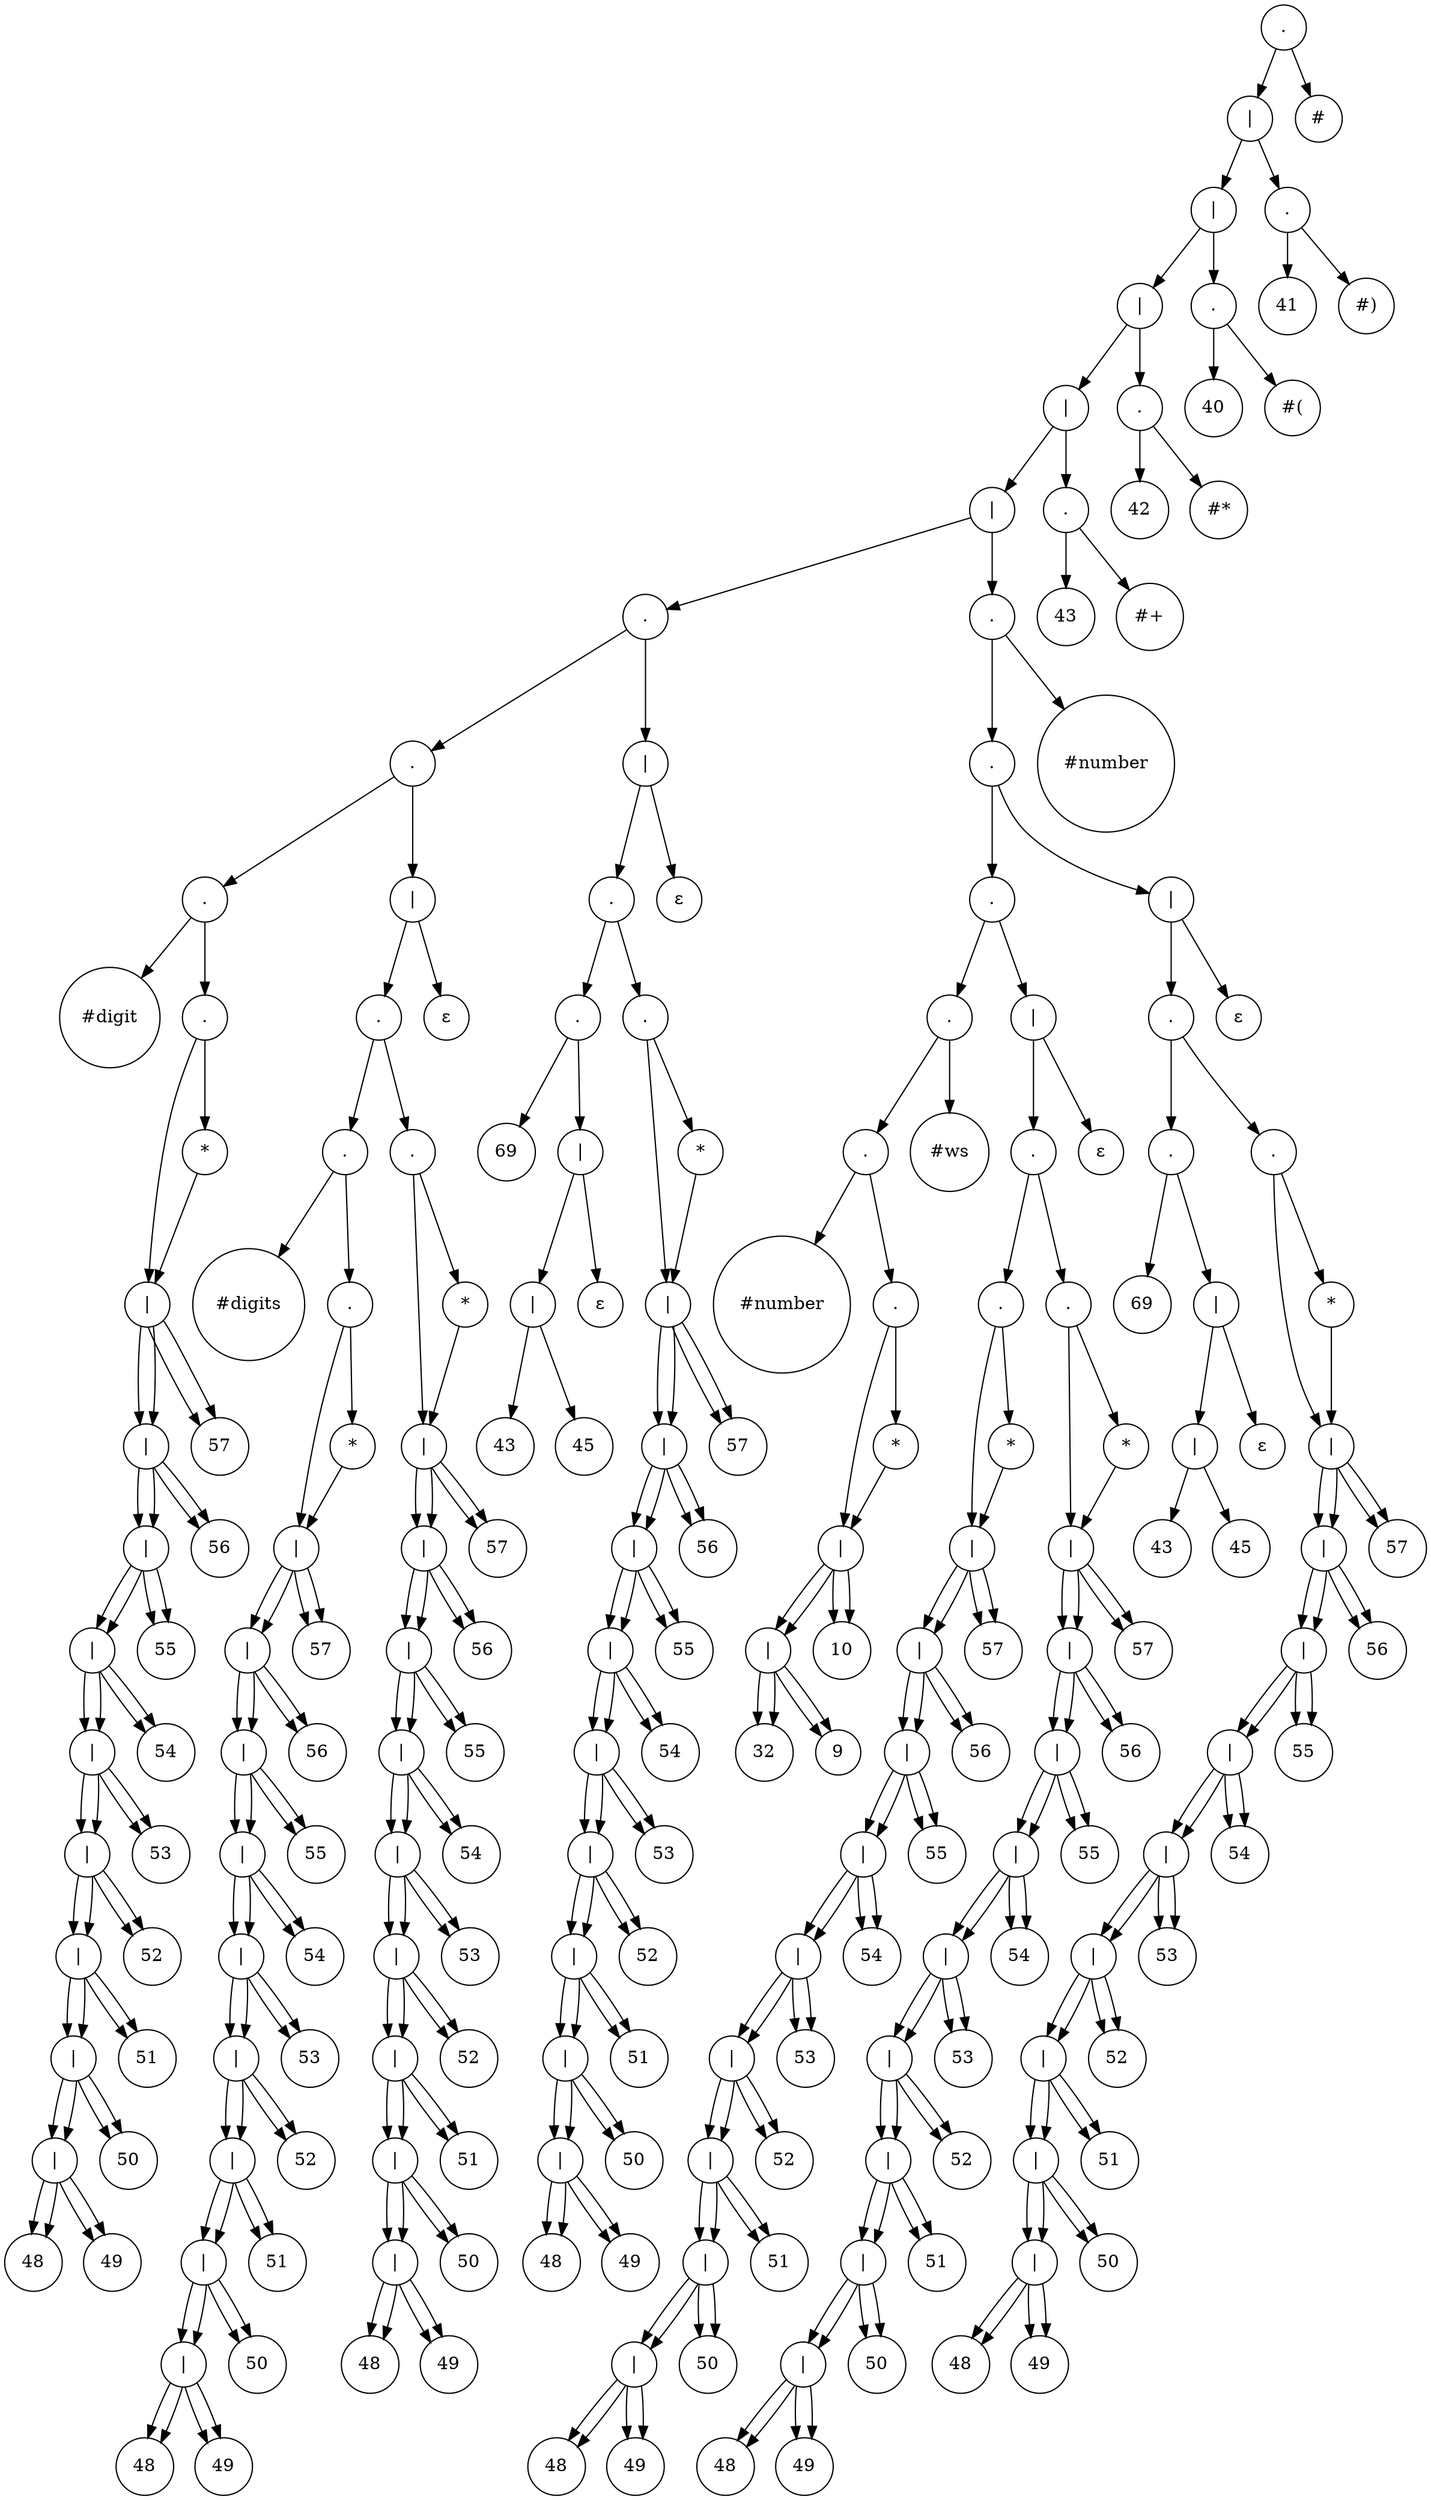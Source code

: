 // resultado
digraph "results/treeDFADirect" {
	graph [rankdir=TB]
	1639570803344 [label="." shape=circle]
	1639570803440 [label="|" shape=circle]
	1639570803632 [label="|" shape=circle]
	1639570803824 [label="|" shape=circle]
	1639570804016 [label="|" shape=circle]
	1639570804208 [label="|" shape=circle]
	1639570808624 [label="." shape=circle]
	1639570810160 [label="." shape=circle]
	1639570812464 [label="." shape=circle]
	1639570816352 [label="#digit" shape=circle]
	1639570812464 -> 1639570816352
	1639570812560 [label="." shape=circle]
	1639570812608 [label="|" shape=circle]
	1639570812704 [label="|" shape=circle]
	1639570812800 [label="|" shape=circle]
	1639570816976 [label="|" shape=circle]
	1639570816880 [label="|" shape=circle]
	1639570816784 [label="|" shape=circle]
	1639570816688 [label="|" shape=circle]
	1639570816592 [label="|" shape=circle]
	1639570816496 [label="|" shape=circle]
	1639570816400 [label=48 shape=circle]
	1639570816496 -> 1639570816400
	1639570816448 [label=49 shape=circle]
	1639570816496 -> 1639570816448
	1639570816592 -> 1639570816496
	1639570816544 [label=50 shape=circle]
	1639570816592 -> 1639570816544
	1639570816688 -> 1639570816592
	1639570816640 [label=51 shape=circle]
	1639570816688 -> 1639570816640
	1639570816784 -> 1639570816688
	1639570816736 [label=52 shape=circle]
	1639570816784 -> 1639570816736
	1639570816880 -> 1639570816784
	1639570816832 [label=53 shape=circle]
	1639570816880 -> 1639570816832
	1639570816976 -> 1639570816880
	1639570816928 [label=54 shape=circle]
	1639570816976 -> 1639570816928
	1639570812800 -> 1639570816976
	1639570813712 [label=55 shape=circle]
	1639570812800 -> 1639570813712
	1639570812704 -> 1639570812800
	1639570812752 [label=56 shape=circle]
	1639570812704 -> 1639570812752
	1639570812608 -> 1639570812704
	1639570812656 [label=57 shape=circle]
	1639570812608 -> 1639570812656
	1639570812560 -> 1639570812608
	1639570812512 [label="*" shape=circle]
	1639570812608 [label="|" shape=circle]
	1639570812704 [label="|" shape=circle]
	1639570812800 [label="|" shape=circle]
	1639570816976 [label="|" shape=circle]
	1639570816880 [label="|" shape=circle]
	1639570816784 [label="|" shape=circle]
	1639570816688 [label="|" shape=circle]
	1639570816592 [label="|" shape=circle]
	1639570816496 [label="|" shape=circle]
	1639570816400 [label=48 shape=circle]
	1639570816496 -> 1639570816400
	1639570816448 [label=49 shape=circle]
	1639570816496 -> 1639570816448
	1639570816592 -> 1639570816496
	1639570816544 [label=50 shape=circle]
	1639570816592 -> 1639570816544
	1639570816688 -> 1639570816592
	1639570816640 [label=51 shape=circle]
	1639570816688 -> 1639570816640
	1639570816784 -> 1639570816688
	1639570816736 [label=52 shape=circle]
	1639570816784 -> 1639570816736
	1639570816880 -> 1639570816784
	1639570816832 [label=53 shape=circle]
	1639570816880 -> 1639570816832
	1639570816976 -> 1639570816880
	1639570816928 [label=54 shape=circle]
	1639570816976 -> 1639570816928
	1639570812800 -> 1639570816976
	1639570813712 [label=55 shape=circle]
	1639570812800 -> 1639570813712
	1639570812704 -> 1639570812800
	1639570812752 [label=56 shape=circle]
	1639570812704 -> 1639570812752
	1639570812608 -> 1639570812704
	1639570812656 [label=57 shape=circle]
	1639570812608 -> 1639570812656
	1639570812512 -> 1639570812608
	1639570812560 -> 1639570812512
	1639570812464 -> 1639570812560
	1639570810160 -> 1639570812464
	1639570810256 [label="|" shape=circle]
	1639570810304 [label="." shape=circle]
	1639570811360 [label="." shape=circle]
	1639570812416 [label="#digits" shape=circle]
	1639570811360 -> 1639570812416
	1639570811456 [label="." shape=circle]
	1639570811504 [label="|" shape=circle]
	1639570811600 [label="|" shape=circle]
	1639570811696 [label="|" shape=circle]
	1639570811792 [label="|" shape=circle]
	1639570811888 [label="|" shape=circle]
	1639570811984 [label="|" shape=circle]
	1639570812080 [label="|" shape=circle]
	1639570812176 [label="|" shape=circle]
	1639570812272 [label="|" shape=circle]
	1639570812368 [label=48 shape=circle]
	1639570812272 -> 1639570812368
	1639570812320 [label=49 shape=circle]
	1639570812272 -> 1639570812320
	1639570812176 -> 1639570812272
	1639570812224 [label=50 shape=circle]
	1639570812176 -> 1639570812224
	1639570812080 -> 1639570812176
	1639570812128 [label=51 shape=circle]
	1639570812080 -> 1639570812128
	1639570811984 -> 1639570812080
	1639570812032 [label=52 shape=circle]
	1639570811984 -> 1639570812032
	1639570811888 -> 1639570811984
	1639570811936 [label=53 shape=circle]
	1639570811888 -> 1639570811936
	1639570811792 -> 1639570811888
	1639570811840 [label=54 shape=circle]
	1639570811792 -> 1639570811840
	1639570811696 -> 1639570811792
	1639570811744 [label=55 shape=circle]
	1639570811696 -> 1639570811744
	1639570811600 -> 1639570811696
	1639570811648 [label=56 shape=circle]
	1639570811600 -> 1639570811648
	1639570811504 -> 1639570811600
	1639570811552 [label=57 shape=circle]
	1639570811504 -> 1639570811552
	1639570811456 -> 1639570811504
	1639570811408 [label="*" shape=circle]
	1639570811504 [label="|" shape=circle]
	1639570811600 [label="|" shape=circle]
	1639570811696 [label="|" shape=circle]
	1639570811792 [label="|" shape=circle]
	1639570811888 [label="|" shape=circle]
	1639570811984 [label="|" shape=circle]
	1639570812080 [label="|" shape=circle]
	1639570812176 [label="|" shape=circle]
	1639570812272 [label="|" shape=circle]
	1639570812368 [label=48 shape=circle]
	1639570812272 -> 1639570812368
	1639570812320 [label=49 shape=circle]
	1639570812272 -> 1639570812320
	1639570812176 -> 1639570812272
	1639570812224 [label=50 shape=circle]
	1639570812176 -> 1639570812224
	1639570812080 -> 1639570812176
	1639570812128 [label=51 shape=circle]
	1639570812080 -> 1639570812128
	1639570811984 -> 1639570812080
	1639570812032 [label=52 shape=circle]
	1639570811984 -> 1639570812032
	1639570811888 -> 1639570811984
	1639570811936 [label=53 shape=circle]
	1639570811888 -> 1639570811936
	1639570811792 -> 1639570811888
	1639570811840 [label=54 shape=circle]
	1639570811792 -> 1639570811840
	1639570811696 -> 1639570811792
	1639570811744 [label=55 shape=circle]
	1639570811696 -> 1639570811744
	1639570811600 -> 1639570811696
	1639570811648 [label=56 shape=circle]
	1639570811600 -> 1639570811648
	1639570811504 -> 1639570811600
	1639570811552 [label=57 shape=circle]
	1639570811504 -> 1639570811552
	1639570811408 -> 1639570811504
	1639570811456 -> 1639570811408
	1639570811360 -> 1639570811456
	1639570810304 -> 1639570811360
	1639570810400 [label="." shape=circle]
	1639570810448 [label="|" shape=circle]
	1639570810544 [label="|" shape=circle]
	1639570810640 [label="|" shape=circle]
	1639570810736 [label="|" shape=circle]
	1639570810832 [label="|" shape=circle]
	1639570810928 [label="|" shape=circle]
	1639570811024 [label="|" shape=circle]
	1639570811120 [label="|" shape=circle]
	1639570811216 [label="|" shape=circle]
	1639570811312 [label=48 shape=circle]
	1639570811216 -> 1639570811312
	1639570811264 [label=49 shape=circle]
	1639570811216 -> 1639570811264
	1639570811120 -> 1639570811216
	1639570811168 [label=50 shape=circle]
	1639570811120 -> 1639570811168
	1639570811024 -> 1639570811120
	1639570811072 [label=51 shape=circle]
	1639570811024 -> 1639570811072
	1639570810928 -> 1639570811024
	1639570810976 [label=52 shape=circle]
	1639570810928 -> 1639570810976
	1639570810832 -> 1639570810928
	1639570810880 [label=53 shape=circle]
	1639570810832 -> 1639570810880
	1639570810736 -> 1639570810832
	1639570810784 [label=54 shape=circle]
	1639570810736 -> 1639570810784
	1639570810640 -> 1639570810736
	1639570810688 [label=55 shape=circle]
	1639570810640 -> 1639570810688
	1639570810544 -> 1639570810640
	1639570810592 [label=56 shape=circle]
	1639570810544 -> 1639570810592
	1639570810448 -> 1639570810544
	1639570810496 [label=57 shape=circle]
	1639570810448 -> 1639570810496
	1639570810400 -> 1639570810448
	1639570810352 [label="*" shape=circle]
	1639570810448 [label="|" shape=circle]
	1639570810544 [label="|" shape=circle]
	1639570810640 [label="|" shape=circle]
	1639570810736 [label="|" shape=circle]
	1639570810832 [label="|" shape=circle]
	1639570810928 [label="|" shape=circle]
	1639570811024 [label="|" shape=circle]
	1639570811120 [label="|" shape=circle]
	1639570811216 [label="|" shape=circle]
	1639570811312 [label=48 shape=circle]
	1639570811216 -> 1639570811312
	1639570811264 [label=49 shape=circle]
	1639570811216 -> 1639570811264
	1639570811120 -> 1639570811216
	1639570811168 [label=50 shape=circle]
	1639570811120 -> 1639570811168
	1639570811024 -> 1639570811120
	1639570811072 [label=51 shape=circle]
	1639570811024 -> 1639570811072
	1639570810928 -> 1639570811024
	1639570810976 [label=52 shape=circle]
	1639570810928 -> 1639570810976
	1639570810832 -> 1639570810928
	1639570810880 [label=53 shape=circle]
	1639570810832 -> 1639570810880
	1639570810736 -> 1639570810832
	1639570810784 [label=54 shape=circle]
	1639570810736 -> 1639570810784
	1639570810640 -> 1639570810736
	1639570810688 [label=55 shape=circle]
	1639570810640 -> 1639570810688
	1639570810544 -> 1639570810640
	1639570810592 [label=56 shape=circle]
	1639570810544 -> 1639570810592
	1639570810448 -> 1639570810544
	1639570810496 [label=57 shape=circle]
	1639570810448 -> 1639570810496
	1639570810352 -> 1639570810448
	1639570810400 -> 1639570810352
	1639570810304 -> 1639570810400
	1639570810256 -> 1639570810304
	1639570810208 [label="ε" shape=circle]
	1639570810256 -> 1639570810208
	1639570810160 -> 1639570810256
	1639570808624 -> 1639570810160
	1639570808720 [label="|" shape=circle]
	1639570808768 [label="." shape=circle]
	1639570809824 [label="." shape=circle]
	1639570810112 [label=69 shape=circle]
	1639570809824 -> 1639570810112
	1639570809920 [label="|" shape=circle]
	1639570809968 [label="|" shape=circle]
	1639570810064 [label=43 shape=circle]
	1639570809968 -> 1639570810064
	1639570810016 [label=45 shape=circle]
	1639570809968 -> 1639570810016
	1639570809920 -> 1639570809968
	1639570809872 [label="ε" shape=circle]
	1639570809920 -> 1639570809872
	1639570809824 -> 1639570809920
	1639570808768 -> 1639570809824
	1639570808864 [label="." shape=circle]
	1639570808912 [label="|" shape=circle]
	1639570809008 [label="|" shape=circle]
	1639570809104 [label="|" shape=circle]
	1639570809200 [label="|" shape=circle]
	1639570809296 [label="|" shape=circle]
	1639570809392 [label="|" shape=circle]
	1639570809488 [label="|" shape=circle]
	1639570809584 [label="|" shape=circle]
	1639570809680 [label="|" shape=circle]
	1639570809776 [label=48 shape=circle]
	1639570809680 -> 1639570809776
	1639570809728 [label=49 shape=circle]
	1639570809680 -> 1639570809728
	1639570809584 -> 1639570809680
	1639570809632 [label=50 shape=circle]
	1639570809584 -> 1639570809632
	1639570809488 -> 1639570809584
	1639570809536 [label=51 shape=circle]
	1639570809488 -> 1639570809536
	1639570809392 -> 1639570809488
	1639570809440 [label=52 shape=circle]
	1639570809392 -> 1639570809440
	1639570809296 -> 1639570809392
	1639570809344 [label=53 shape=circle]
	1639570809296 -> 1639570809344
	1639570809200 -> 1639570809296
	1639570809248 [label=54 shape=circle]
	1639570809200 -> 1639570809248
	1639570809104 -> 1639570809200
	1639570809152 [label=55 shape=circle]
	1639570809104 -> 1639570809152
	1639570809008 -> 1639570809104
	1639570809056 [label=56 shape=circle]
	1639570809008 -> 1639570809056
	1639570808912 -> 1639570809008
	1639570808960 [label=57 shape=circle]
	1639570808912 -> 1639570808960
	1639570808864 -> 1639570808912
	1639570808816 [label="*" shape=circle]
	1639570808912 [label="|" shape=circle]
	1639570809008 [label="|" shape=circle]
	1639570809104 [label="|" shape=circle]
	1639570809200 [label="|" shape=circle]
	1639570809296 [label="|" shape=circle]
	1639570809392 [label="|" shape=circle]
	1639570809488 [label="|" shape=circle]
	1639570809584 [label="|" shape=circle]
	1639570809680 [label="|" shape=circle]
	1639570809776 [label=48 shape=circle]
	1639570809680 -> 1639570809776
	1639570809728 [label=49 shape=circle]
	1639570809680 -> 1639570809728
	1639570809584 -> 1639570809680
	1639570809632 [label=50 shape=circle]
	1639570809584 -> 1639570809632
	1639570809488 -> 1639570809584
	1639570809536 [label=51 shape=circle]
	1639570809488 -> 1639570809536
	1639570809392 -> 1639570809488
	1639570809440 [label=52 shape=circle]
	1639570809392 -> 1639570809440
	1639570809296 -> 1639570809392
	1639570809344 [label=53 shape=circle]
	1639570809296 -> 1639570809344
	1639570809200 -> 1639570809296
	1639570809248 [label=54 shape=circle]
	1639570809200 -> 1639570809248
	1639570809104 -> 1639570809200
	1639570809152 [label=55 shape=circle]
	1639570809104 -> 1639570809152
	1639570809008 -> 1639570809104
	1639570809056 [label=56 shape=circle]
	1639570809008 -> 1639570809056
	1639570808912 -> 1639570809008
	1639570808960 [label=57 shape=circle]
	1639570808912 -> 1639570808960
	1639570808816 -> 1639570808912
	1639570808864 -> 1639570808816
	1639570808768 -> 1639570808864
	1639570808720 -> 1639570808768
	1639570808672 [label="ε" shape=circle]
	1639570808720 -> 1639570808672
	1639570808624 -> 1639570808720
	1639570804208 -> 1639570808624
	1639570804256 [label="." shape=circle]
	1639570804352 [label="." shape=circle]
	1639570805888 [label="." shape=circle]
	1639570808096 [label="." shape=circle]
	1639570808192 [label="." shape=circle]
	1639570808576 [label="#number" shape=circle]
	1639570808192 -> 1639570808576
	1639570808288 [label="." shape=circle]
	1639570808336 [label="|" shape=circle]
	1639570808432 [label="|" shape=circle]
	1639570808528 [label=32 shape=circle]
	1639570808432 -> 1639570808528
	1639570808480 [label=9 shape=circle]
	1639570808432 -> 1639570808480
	1639570808336 -> 1639570808432
	1639570808384 [label=10 shape=circle]
	1639570808336 -> 1639570808384
	1639570808288 -> 1639570808336
	1639570808240 [label="*" shape=circle]
	1639570808336 [label="|" shape=circle]
	1639570808432 [label="|" shape=circle]
	1639570808528 [label=32 shape=circle]
	1639570808432 -> 1639570808528
	1639570808480 [label=9 shape=circle]
	1639570808432 -> 1639570808480
	1639570808336 -> 1639570808432
	1639570808384 [label=10 shape=circle]
	1639570808336 -> 1639570808384
	1639570808240 -> 1639570808336
	1639570808288 -> 1639570808240
	1639570808192 -> 1639570808288
	1639570808096 -> 1639570808192
	1639570808144 [label="#ws" shape=circle]
	1639570808096 -> 1639570808144
	1639570805888 -> 1639570808096
	1639570805984 [label="|" shape=circle]
	1639570806032 [label="." shape=circle]
	1639570807136 [label="." shape=circle]
	1639570807184 [label="|" shape=circle]
	1639570807280 [label="|" shape=circle]
	1639570807376 [label="|" shape=circle]
	1639570807472 [label="|" shape=circle]
	1639570807568 [label="|" shape=circle]
	1639570807664 [label="|" shape=circle]
	1639570807760 [label="|" shape=circle]
	1639570807856 [label="|" shape=circle]
	1639570807952 [label="|" shape=circle]
	1639570808048 [label=48 shape=circle]
	1639570807952 -> 1639570808048
	1639570808000 [label=49 shape=circle]
	1639570807952 -> 1639570808000
	1639570807856 -> 1639570807952
	1639570807904 [label=50 shape=circle]
	1639570807856 -> 1639570807904
	1639570807760 -> 1639570807856
	1639570807808 [label=51 shape=circle]
	1639570807760 -> 1639570807808
	1639570807664 -> 1639570807760
	1639570807712 [label=52 shape=circle]
	1639570807664 -> 1639570807712
	1639570807568 -> 1639570807664
	1639570807616 [label=53 shape=circle]
	1639570807568 -> 1639570807616
	1639570807472 -> 1639570807568
	1639570807520 [label=54 shape=circle]
	1639570807472 -> 1639570807520
	1639570807376 -> 1639570807472
	1639570807424 [label=55 shape=circle]
	1639570807376 -> 1639570807424
	1639570807280 -> 1639570807376
	1639570807328 [label=56 shape=circle]
	1639570807280 -> 1639570807328
	1639570807184 -> 1639570807280
	1639570807232 [label=57 shape=circle]
	1639570807184 -> 1639570807232
	1639570807136 -> 1639570807184
	1639570807088 [label="*" shape=circle]
	1639570807184 [label="|" shape=circle]
	1639570807280 [label="|" shape=circle]
	1639570807376 [label="|" shape=circle]
	1639570807472 [label="|" shape=circle]
	1639570807568 [label="|" shape=circle]
	1639570807664 [label="|" shape=circle]
	1639570807760 [label="|" shape=circle]
	1639570807856 [label="|" shape=circle]
	1639570807952 [label="|" shape=circle]
	1639570808048 [label=48 shape=circle]
	1639570807952 -> 1639570808048
	1639570808000 [label=49 shape=circle]
	1639570807952 -> 1639570808000
	1639570807856 -> 1639570807952
	1639570807904 [label=50 shape=circle]
	1639570807856 -> 1639570807904
	1639570807760 -> 1639570807856
	1639570807808 [label=51 shape=circle]
	1639570807760 -> 1639570807808
	1639570807664 -> 1639570807760
	1639570807712 [label=52 shape=circle]
	1639570807664 -> 1639570807712
	1639570807568 -> 1639570807664
	1639570807616 [label=53 shape=circle]
	1639570807568 -> 1639570807616
	1639570807472 -> 1639570807568
	1639570807520 [label=54 shape=circle]
	1639570807472 -> 1639570807520
	1639570807376 -> 1639570807472
	1639570807424 [label=55 shape=circle]
	1639570807376 -> 1639570807424
	1639570807280 -> 1639570807376
	1639570807328 [label=56 shape=circle]
	1639570807280 -> 1639570807328
	1639570807184 -> 1639570807280
	1639570807232 [label=57 shape=circle]
	1639570807184 -> 1639570807232
	1639570807088 -> 1639570807184
	1639570807136 -> 1639570807088
	1639570806032 -> 1639570807136
	1639570806128 [label="." shape=circle]
	1639570806176 [label="|" shape=circle]
	1639570806272 [label="|" shape=circle]
	1639570806368 [label="|" shape=circle]
	1639570806464 [label="|" shape=circle]
	1639570806560 [label="|" shape=circle]
	1639570806656 [label="|" shape=circle]
	1639570806752 [label="|" shape=circle]
	1639570806848 [label="|" shape=circle]
	1639570806944 [label="|" shape=circle]
	1639570807040 [label=48 shape=circle]
	1639570806944 -> 1639570807040
	1639570806992 [label=49 shape=circle]
	1639570806944 -> 1639570806992
	1639570806848 -> 1639570806944
	1639570806896 [label=50 shape=circle]
	1639570806848 -> 1639570806896
	1639570806752 -> 1639570806848
	1639570806800 [label=51 shape=circle]
	1639570806752 -> 1639570806800
	1639570806656 -> 1639570806752
	1639570806704 [label=52 shape=circle]
	1639570806656 -> 1639570806704
	1639570806560 -> 1639570806656
	1639570806608 [label=53 shape=circle]
	1639570806560 -> 1639570806608
	1639570806464 -> 1639570806560
	1639570806512 [label=54 shape=circle]
	1639570806464 -> 1639570806512
	1639570806368 -> 1639570806464
	1639570806416 [label=55 shape=circle]
	1639570806368 -> 1639570806416
	1639570806272 -> 1639570806368
	1639570806320 [label=56 shape=circle]
	1639570806272 -> 1639570806320
	1639570806176 -> 1639570806272
	1639570806224 [label=57 shape=circle]
	1639570806176 -> 1639570806224
	1639570806128 -> 1639570806176
	1639570806080 [label="*" shape=circle]
	1639570806176 [label="|" shape=circle]
	1639570806272 [label="|" shape=circle]
	1639570806368 [label="|" shape=circle]
	1639570806464 [label="|" shape=circle]
	1639570806560 [label="|" shape=circle]
	1639570806656 [label="|" shape=circle]
	1639570806752 [label="|" shape=circle]
	1639570806848 [label="|" shape=circle]
	1639570806944 [label="|" shape=circle]
	1639570807040 [label=48 shape=circle]
	1639570806944 -> 1639570807040
	1639570806992 [label=49 shape=circle]
	1639570806944 -> 1639570806992
	1639570806848 -> 1639570806944
	1639570806896 [label=50 shape=circle]
	1639570806848 -> 1639570806896
	1639570806752 -> 1639570806848
	1639570806800 [label=51 shape=circle]
	1639570806752 -> 1639570806800
	1639570806656 -> 1639570806752
	1639570806704 [label=52 shape=circle]
	1639570806656 -> 1639570806704
	1639570806560 -> 1639570806656
	1639570806608 [label=53 shape=circle]
	1639570806560 -> 1639570806608
	1639570806464 -> 1639570806560
	1639570806512 [label=54 shape=circle]
	1639570806464 -> 1639570806512
	1639570806368 -> 1639570806464
	1639570806416 [label=55 shape=circle]
	1639570806368 -> 1639570806416
	1639570806272 -> 1639570806368
	1639570806320 [label=56 shape=circle]
	1639570806272 -> 1639570806320
	1639570806176 -> 1639570806272
	1639570806224 [label=57 shape=circle]
	1639570806176 -> 1639570806224
	1639570806080 -> 1639570806176
	1639570806128 -> 1639570806080
	1639570806032 -> 1639570806128
	1639570805984 -> 1639570806032
	1639570805936 [label="ε" shape=circle]
	1639570805984 -> 1639570805936
	1639570805888 -> 1639570805984
	1639570804352 -> 1639570805888
	1639570804448 [label="|" shape=circle]
	1639570804496 [label="." shape=circle]
	1639570805552 [label="." shape=circle]
	1639570805840 [label=69 shape=circle]
	1639570805552 -> 1639570805840
	1639570805648 [label="|" shape=circle]
	1639570805696 [label="|" shape=circle]
	1639570805792 [label=43 shape=circle]
	1639570805696 -> 1639570805792
	1639570805744 [label=45 shape=circle]
	1639570805696 -> 1639570805744
	1639570805648 -> 1639570805696
	1639570805600 [label="ε" shape=circle]
	1639570805648 -> 1639570805600
	1639570805552 -> 1639570805648
	1639570804496 -> 1639570805552
	1639570804592 [label="." shape=circle]
	1639570804640 [label="|" shape=circle]
	1639570804736 [label="|" shape=circle]
	1639570804832 [label="|" shape=circle]
	1639570804928 [label="|" shape=circle]
	1639570805024 [label="|" shape=circle]
	1639570805120 [label="|" shape=circle]
	1639570805216 [label="|" shape=circle]
	1639570805312 [label="|" shape=circle]
	1639570805408 [label="|" shape=circle]
	1639570805504 [label=48 shape=circle]
	1639570805408 -> 1639570805504
	1639570805456 [label=49 shape=circle]
	1639570805408 -> 1639570805456
	1639570805312 -> 1639570805408
	1639570805360 [label=50 shape=circle]
	1639570805312 -> 1639570805360
	1639570805216 -> 1639570805312
	1639570805264 [label=51 shape=circle]
	1639570805216 -> 1639570805264
	1639570805120 -> 1639570805216
	1639570805168 [label=52 shape=circle]
	1639570805120 -> 1639570805168
	1639570805024 -> 1639570805120
	1639570805072 [label=53 shape=circle]
	1639570805024 -> 1639570805072
	1639570804928 -> 1639570805024
	1639570804976 [label=54 shape=circle]
	1639570804928 -> 1639570804976
	1639570804832 -> 1639570804928
	1639570804880 [label=55 shape=circle]
	1639570804832 -> 1639570804880
	1639570804736 -> 1639570804832
	1639570804784 [label=56 shape=circle]
	1639570804736 -> 1639570804784
	1639570804640 -> 1639570804736
	1639570804688 [label=57 shape=circle]
	1639570804640 -> 1639570804688
	1639570804592 -> 1639570804640
	1639570804544 [label="*" shape=circle]
	1639570804640 [label="|" shape=circle]
	1639570804736 [label="|" shape=circle]
	1639570804832 [label="|" shape=circle]
	1639570804928 [label="|" shape=circle]
	1639570805024 [label="|" shape=circle]
	1639570805120 [label="|" shape=circle]
	1639570805216 [label="|" shape=circle]
	1639570805312 [label="|" shape=circle]
	1639570805408 [label="|" shape=circle]
	1639570805504 [label=48 shape=circle]
	1639570805408 -> 1639570805504
	1639570805456 [label=49 shape=circle]
	1639570805408 -> 1639570805456
	1639570805312 -> 1639570805408
	1639570805360 [label=50 shape=circle]
	1639570805312 -> 1639570805360
	1639570805216 -> 1639570805312
	1639570805264 [label=51 shape=circle]
	1639570805216 -> 1639570805264
	1639570805120 -> 1639570805216
	1639570805168 [label=52 shape=circle]
	1639570805120 -> 1639570805168
	1639570805024 -> 1639570805120
	1639570805072 [label=53 shape=circle]
	1639570805024 -> 1639570805072
	1639570804928 -> 1639570805024
	1639570804976 [label=54 shape=circle]
	1639570804928 -> 1639570804976
	1639570804832 -> 1639570804928
	1639570804880 [label=55 shape=circle]
	1639570804832 -> 1639570804880
	1639570804736 -> 1639570804832
	1639570804784 [label=56 shape=circle]
	1639570804736 -> 1639570804784
	1639570804640 -> 1639570804736
	1639570804688 [label=57 shape=circle]
	1639570804640 -> 1639570804688
	1639570804544 -> 1639570804640
	1639570804592 -> 1639570804544
	1639570804496 -> 1639570804592
	1639570804448 -> 1639570804496
	1639570804400 [label="ε" shape=circle]
	1639570804448 -> 1639570804400
	1639570804352 -> 1639570804448
	1639570804256 -> 1639570804352
	1639570804304 [label="#number" shape=circle]
	1639570804256 -> 1639570804304
	1639570804208 -> 1639570804256
	1639570804016 -> 1639570804208
	1639570804064 [label="." shape=circle]
	1639570804160 [label=43 shape=circle]
	1639570804064 -> 1639570804160
	1639570804112 [label="#+" shape=circle]
	1639570804064 -> 1639570804112
	1639570804016 -> 1639570804064
	1639570803824 -> 1639570804016
	1639570803872 [label="." shape=circle]
	1639570803968 [label=42 shape=circle]
	1639570803872 -> 1639570803968
	1639570803920 [label="#*" shape=circle]
	1639570803872 -> 1639570803920
	1639570803824 -> 1639570803872
	1639570803632 -> 1639570803824
	1639570803680 [label="." shape=circle]
	1639570803776 [label=40 shape=circle]
	1639570803680 -> 1639570803776
	1639570803728 [label="#(" shape=circle]
	1639570803680 -> 1639570803728
	1639570803632 -> 1639570803680
	1639570803440 -> 1639570803632
	1639570803488 [label="." shape=circle]
	1639570803584 [label=41 shape=circle]
	1639570803488 -> 1639570803584
	1639570803536 [label="#)" shape=circle]
	1639570803488 -> 1639570803536
	1639570803440 -> 1639570803488
	1639570803344 -> 1639570803440
	1639570803392 [label="#" shape=circle]
	1639570803344 -> 1639570803392
}

